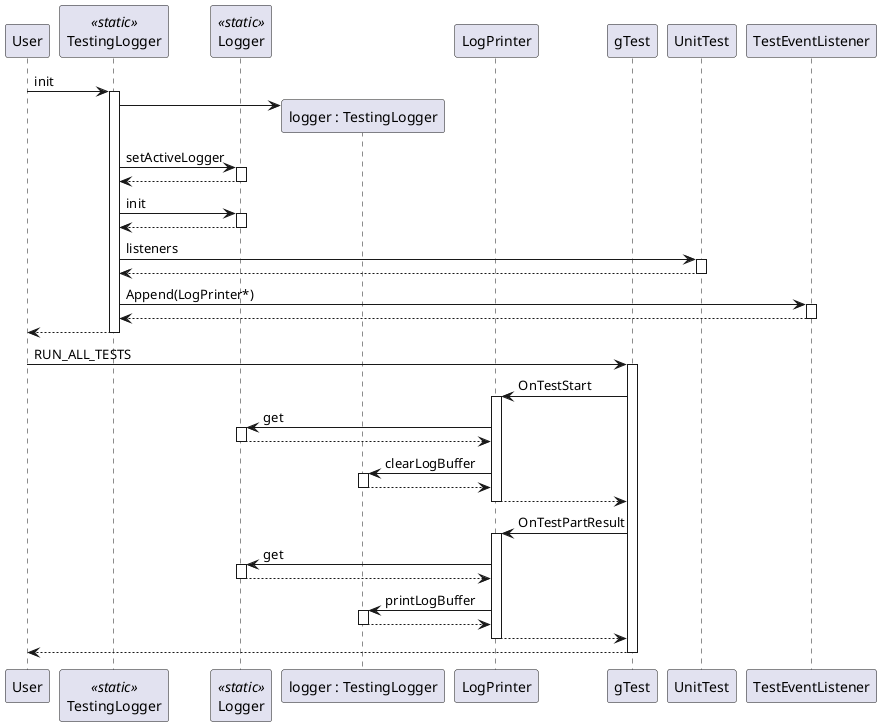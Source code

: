 @startuml

participant User
participant TestingLogger << static >>
participant Logger << static >>
participant "logger : TestingLogger" as testingLoggerInstance
participant LogPrinter
participant gTest
participant UnitTest
participant TestEventListener

User -> TestingLogger ++ : init
TestingLogger -> testingLoggerInstance **
TestingLogger -> Logger ++: setActiveLogger
return
TestingLogger -> Logger ++: init
return
TestingLogger -> UnitTest ++ : listeners
return
TestingLogger -> TestEventListener ++ : Append(LogPrinter*)
return
return

User -> gTest ++ : RUN_ALL_TESTS

gTest -> LogPrinter ++ : OnTestStart
LogPrinter -> Logger ++: get
return
LogPrinter -> testingLoggerInstance ++ : clearLogBuffer
return
return

gTest -> LogPrinter ++ : OnTestPartResult
LogPrinter -> Logger ++: get
return
LogPrinter -> testingLoggerInstance ++ : printLogBuffer
return
return

return

@enduml
